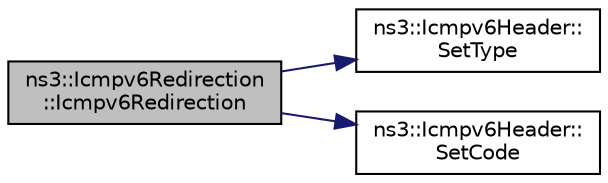 digraph "ns3::Icmpv6Redirection::Icmpv6Redirection"
{
  edge [fontname="Helvetica",fontsize="10",labelfontname="Helvetica",labelfontsize="10"];
  node [fontname="Helvetica",fontsize="10",shape=record];
  rankdir="LR";
  Node1 [label="ns3::Icmpv6Redirection\l::Icmpv6Redirection",height=0.2,width=0.4,color="black", fillcolor="grey75", style="filled", fontcolor="black"];
  Node1 -> Node2 [color="midnightblue",fontsize="10",style="solid"];
  Node2 [label="ns3::Icmpv6Header::\lSetType",height=0.2,width=0.4,color="black", fillcolor="white", style="filled",URL="$d9/d73/classns3_1_1Icmpv6Header.html#acd72c655fc99e3b4399501bd14149c52",tooltip="Set the type. "];
  Node1 -> Node3 [color="midnightblue",fontsize="10",style="solid"];
  Node3 [label="ns3::Icmpv6Header::\lSetCode",height=0.2,width=0.4,color="black", fillcolor="white", style="filled",URL="$d9/d73/classns3_1_1Icmpv6Header.html#aa08a37a07a6a11973b2603e69d6e859c",tooltip="Set the code field. "];
}

